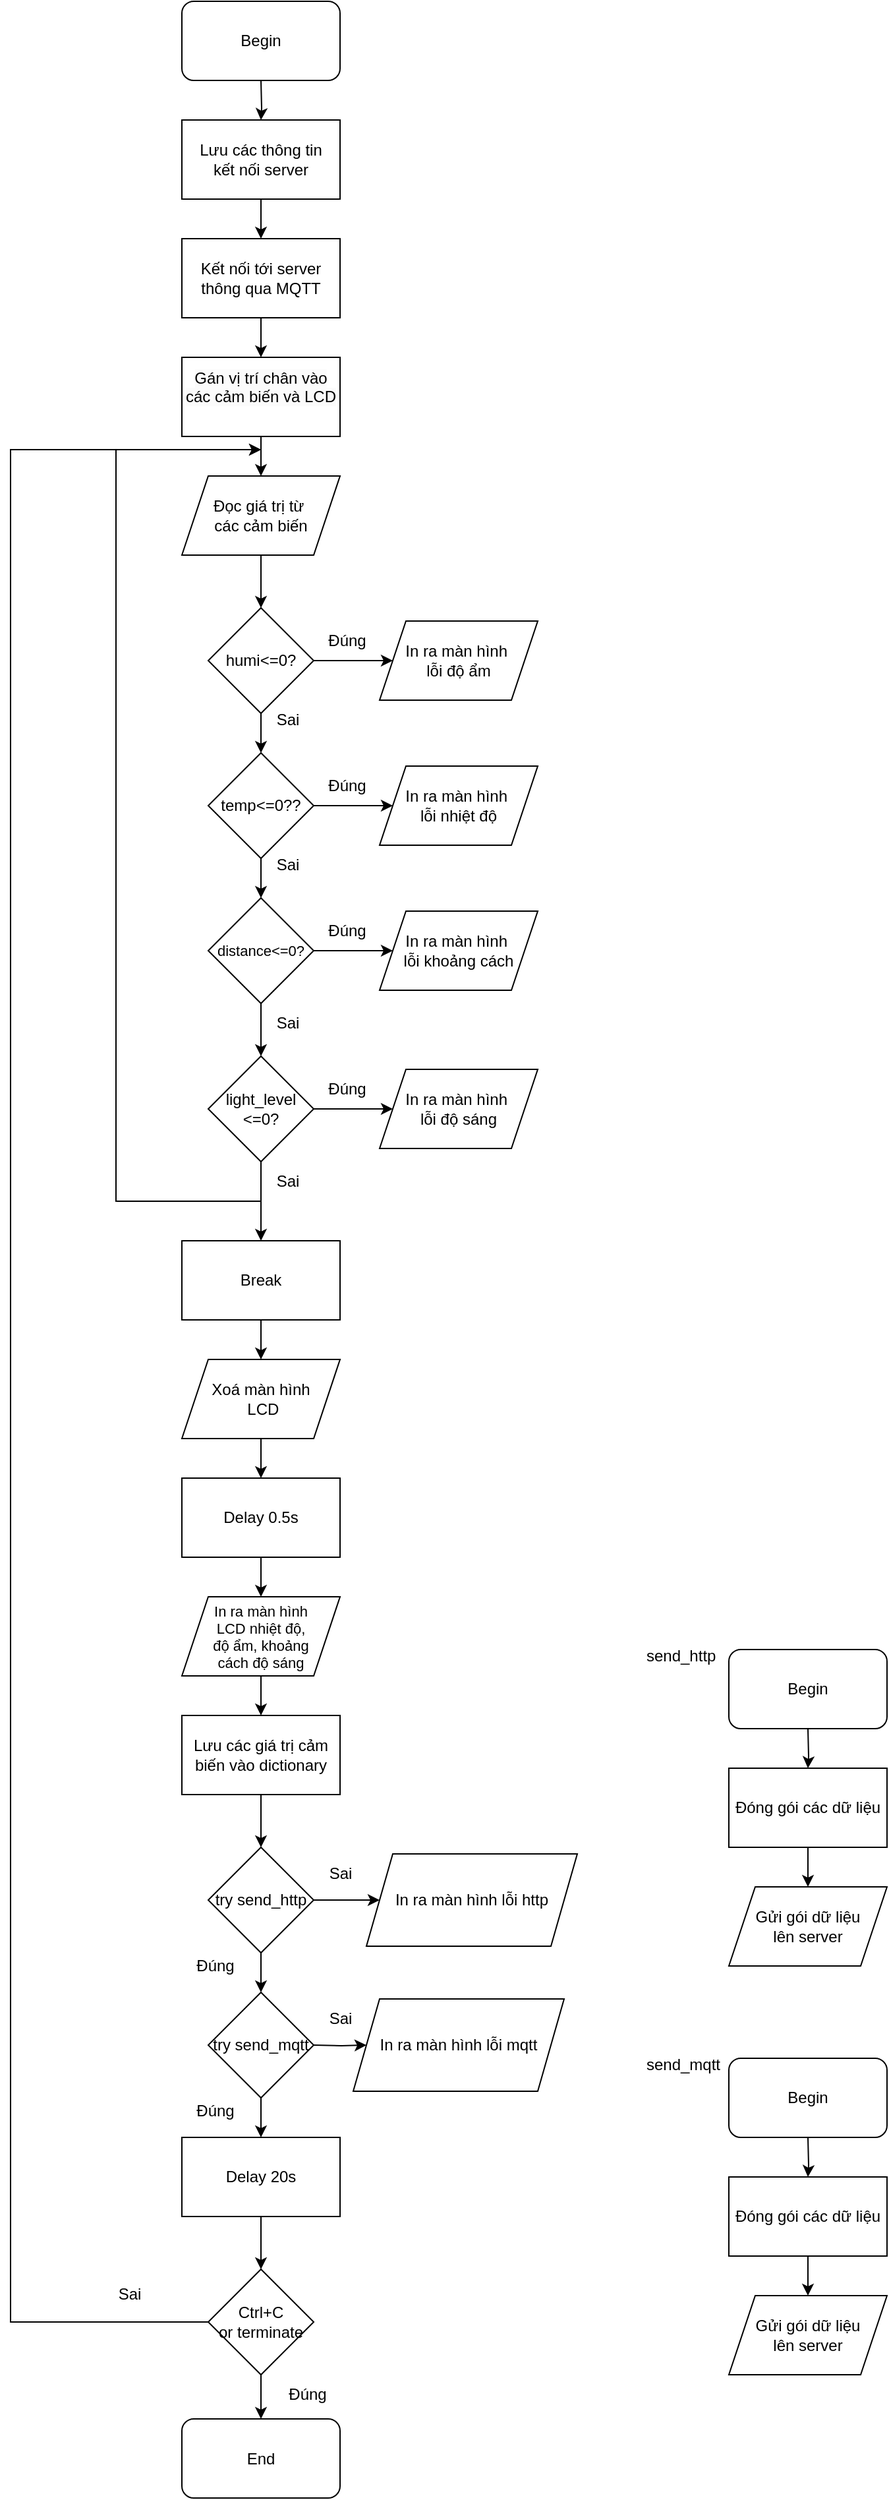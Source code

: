 <mxfile version="21.7.5" type="device">
  <diagram id="C5RBs43oDa-KdzZeNtuy" name="Page-1">
    <mxGraphModel dx="1381" dy="808" grid="1" gridSize="10" guides="1" tooltips="1" connect="1" arrows="1" fold="1" page="1" pageScale="1" pageWidth="827" pageHeight="1169" math="0" shadow="0">
      <root>
        <mxCell id="WIyWlLk6GJQsqaUBKTNV-0" />
        <mxCell id="WIyWlLk6GJQsqaUBKTNV-1" parent="WIyWlLk6GJQsqaUBKTNV-0" />
        <mxCell id="1WxUAbwwoIR5ukUB5O0--5" value="&#xa;&lt;span style=&quot;color: rgb(0, 0, 0); font-family: Helvetica; font-size: 12px; font-style: normal; font-variant-ligatures: normal; font-variant-caps: normal; font-weight: 400; letter-spacing: normal; orphans: 2; text-align: center; text-indent: 0px; text-transform: none; widows: 2; word-spacing: 0px; -webkit-text-stroke-width: 0px; white-space: normal; background-color: rgb(251, 251, 251); text-decoration-thickness: initial; text-decoration-style: initial; text-decoration-color: initial; display: inline !important; float: none;&quot;&gt;Gán vị trí chân vào các cảm biến và LCD&lt;/span&gt;&#xa;&#xa;" style="rounded=0;whiteSpace=wrap;html=1;" parent="WIyWlLk6GJQsqaUBKTNV-1" vertex="1">
          <mxGeometry x="250" y="300" width="120" height="60" as="geometry" />
        </mxCell>
        <mxCell id="1Kg0y6q0fFG1aNWEQ2B7-90" value="" style="edgeStyle=orthogonalEdgeStyle;rounded=0;orthogonalLoop=1;jettySize=auto;html=1;" parent="WIyWlLk6GJQsqaUBKTNV-1" source="1WxUAbwwoIR5ukUB5O0--7" target="1Kg0y6q0fFG1aNWEQ2B7-89" edge="1">
          <mxGeometry relative="1" as="geometry" />
        </mxCell>
        <mxCell id="1WxUAbwwoIR5ukUB5O0--7" value="Lưu các thông tin&lt;div&gt;kết&amp;nbsp;&lt;span style=&quot;background-color: initial;&quot;&gt;nối server&lt;/span&gt;&lt;/div&gt;" style="rounded=0;whiteSpace=wrap;html=1;" parent="WIyWlLk6GJQsqaUBKTNV-1" vertex="1">
          <mxGeometry x="250" y="120" width="120" height="60" as="geometry" />
        </mxCell>
        <mxCell id="1WxUAbwwoIR5ukUB5O0--11" value="" style="edgeStyle=orthogonalEdgeStyle;rounded=0;orthogonalLoop=1;jettySize=auto;html=1;" parent="WIyWlLk6GJQsqaUBKTNV-1" target="1WxUAbwwoIR5ukUB5O0--7" edge="1">
          <mxGeometry relative="1" as="geometry">
            <mxPoint x="310" y="90" as="sourcePoint" />
          </mxGeometry>
        </mxCell>
        <mxCell id="1Kg0y6q0fFG1aNWEQ2B7-3" value="Begin" style="rounded=1;whiteSpace=wrap;html=1;" parent="WIyWlLk6GJQsqaUBKTNV-1" vertex="1">
          <mxGeometry x="250" y="30" width="120" height="60" as="geometry" />
        </mxCell>
        <mxCell id="1Kg0y6q0fFG1aNWEQ2B7-76" value="" style="edgeStyle=orthogonalEdgeStyle;rounded=0;orthogonalLoop=1;jettySize=auto;html=1;" parent="WIyWlLk6GJQsqaUBKTNV-1" source="1Kg0y6q0fFG1aNWEQ2B7-71" target="1Kg0y6q0fFG1aNWEQ2B7-75" edge="1">
          <mxGeometry relative="1" as="geometry" />
        </mxCell>
        <mxCell id="1Kg0y6q0fFG1aNWEQ2B7-71" value="Đóng gói các dữ liệu" style="rounded=0;whiteSpace=wrap;html=1;" parent="WIyWlLk6GJQsqaUBKTNV-1" vertex="1">
          <mxGeometry x="665" y="1370" width="120" height="60" as="geometry" />
        </mxCell>
        <mxCell id="1Kg0y6q0fFG1aNWEQ2B7-72" value="" style="edgeStyle=orthogonalEdgeStyle;rounded=0;orthogonalLoop=1;jettySize=auto;html=1;" parent="WIyWlLk6GJQsqaUBKTNV-1" target="1Kg0y6q0fFG1aNWEQ2B7-71" edge="1">
          <mxGeometry relative="1" as="geometry">
            <mxPoint x="725" y="1340" as="sourcePoint" />
          </mxGeometry>
        </mxCell>
        <mxCell id="1Kg0y6q0fFG1aNWEQ2B7-73" value="Begin" style="rounded=1;whiteSpace=wrap;html=1;" parent="WIyWlLk6GJQsqaUBKTNV-1" vertex="1">
          <mxGeometry x="665" y="1280" width="120" height="60" as="geometry" />
        </mxCell>
        <mxCell id="1Kg0y6q0fFG1aNWEQ2B7-74" value="send_http&amp;nbsp;" style="text;html=1;align=center;verticalAlign=middle;resizable=0;points=[];autosize=1;strokeColor=none;fillColor=none;" parent="WIyWlLk6GJQsqaUBKTNV-1" vertex="1">
          <mxGeometry x="590" y="1270" width="80" height="30" as="geometry" />
        </mxCell>
        <mxCell id="1Kg0y6q0fFG1aNWEQ2B7-75" value="Gửi gói dữ liệu&lt;div&gt;lên server&lt;/div&gt;" style="shape=parallelogram;perimeter=parallelogramPerimeter;whiteSpace=wrap;html=1;fixedSize=1;" parent="WIyWlLk6GJQsqaUBKTNV-1" vertex="1">
          <mxGeometry x="665" y="1460" width="120" height="60" as="geometry" />
        </mxCell>
        <mxCell id="1Kg0y6q0fFG1aNWEQ2B7-83" value="" style="edgeStyle=orthogonalEdgeStyle;rounded=0;orthogonalLoop=1;jettySize=auto;html=1;" parent="WIyWlLk6GJQsqaUBKTNV-1" source="1Kg0y6q0fFG1aNWEQ2B7-84" target="1Kg0y6q0fFG1aNWEQ2B7-88" edge="1">
          <mxGeometry relative="1" as="geometry" />
        </mxCell>
        <mxCell id="1Kg0y6q0fFG1aNWEQ2B7-84" value="Đóng gói các dữ liệu" style="rounded=0;whiteSpace=wrap;html=1;" parent="WIyWlLk6GJQsqaUBKTNV-1" vertex="1">
          <mxGeometry x="665" y="1680" width="120" height="60" as="geometry" />
        </mxCell>
        <mxCell id="1Kg0y6q0fFG1aNWEQ2B7-85" value="" style="edgeStyle=orthogonalEdgeStyle;rounded=0;orthogonalLoop=1;jettySize=auto;html=1;" parent="WIyWlLk6GJQsqaUBKTNV-1" target="1Kg0y6q0fFG1aNWEQ2B7-84" edge="1">
          <mxGeometry relative="1" as="geometry">
            <mxPoint x="725" y="1650" as="sourcePoint" />
          </mxGeometry>
        </mxCell>
        <mxCell id="1Kg0y6q0fFG1aNWEQ2B7-86" value="Begin" style="rounded=1;whiteSpace=wrap;html=1;" parent="WIyWlLk6GJQsqaUBKTNV-1" vertex="1">
          <mxGeometry x="665" y="1590" width="120" height="60" as="geometry" />
        </mxCell>
        <mxCell id="1Kg0y6q0fFG1aNWEQ2B7-87" value="send_mqtt" style="text;html=1;align=center;verticalAlign=middle;resizable=0;points=[];autosize=1;strokeColor=none;fillColor=none;" parent="WIyWlLk6GJQsqaUBKTNV-1" vertex="1">
          <mxGeometry x="590" y="1580" width="80" height="30" as="geometry" />
        </mxCell>
        <mxCell id="1Kg0y6q0fFG1aNWEQ2B7-88" value="Gửi gói dữ liệu&lt;div&gt;lên server&lt;/div&gt;" style="shape=parallelogram;perimeter=parallelogramPerimeter;whiteSpace=wrap;html=1;fixedSize=1;" parent="WIyWlLk6GJQsqaUBKTNV-1" vertex="1">
          <mxGeometry x="665" y="1770" width="120" height="60" as="geometry" />
        </mxCell>
        <mxCell id="1Kg0y6q0fFG1aNWEQ2B7-92" value="" style="edgeStyle=orthogonalEdgeStyle;rounded=0;orthogonalLoop=1;jettySize=auto;html=1;" parent="WIyWlLk6GJQsqaUBKTNV-1" source="1Kg0y6q0fFG1aNWEQ2B7-89" target="1WxUAbwwoIR5ukUB5O0--5" edge="1">
          <mxGeometry relative="1" as="geometry" />
        </mxCell>
        <mxCell id="1Kg0y6q0fFG1aNWEQ2B7-89" value="Kết nối tới server&lt;div&gt;thông qua MQTT&lt;/div&gt;" style="rounded=0;whiteSpace=wrap;html=1;" parent="WIyWlLk6GJQsqaUBKTNV-1" vertex="1">
          <mxGeometry x="250" y="210" width="120" height="60" as="geometry" />
        </mxCell>
        <mxCell id="1Kg0y6q0fFG1aNWEQ2B7-93" value="" style="edgeStyle=orthogonalEdgeStyle;rounded=0;orthogonalLoop=1;jettySize=auto;html=1;" parent="WIyWlLk6GJQsqaUBKTNV-1" edge="1">
          <mxGeometry relative="1" as="geometry">
            <mxPoint x="310" y="390" as="targetPoint" />
            <mxPoint x="310" y="360" as="sourcePoint" />
          </mxGeometry>
        </mxCell>
        <mxCell id="1Kg0y6q0fFG1aNWEQ2B7-94" value="" style="edgeStyle=orthogonalEdgeStyle;rounded=0;orthogonalLoop=1;jettySize=auto;html=1;" parent="WIyWlLk6GJQsqaUBKTNV-1" source="1Kg0y6q0fFG1aNWEQ2B7-95" edge="1">
          <mxGeometry relative="1" as="geometry">
            <mxPoint x="310" y="490" as="targetPoint" />
          </mxGeometry>
        </mxCell>
        <mxCell id="1Kg0y6q0fFG1aNWEQ2B7-95" value="Đọc giá trị&amp;nbsp;&lt;span style=&quot;background-color: initial;&quot;&gt;từ&amp;nbsp;&lt;/span&gt;&lt;div&gt;&lt;span style=&quot;background-color: initial;&quot;&gt;các cảm biến&lt;/span&gt;&lt;/div&gt;" style="shape=parallelogram;perimeter=parallelogramPerimeter;whiteSpace=wrap;html=1;fixedSize=1;" parent="WIyWlLk6GJQsqaUBKTNV-1" vertex="1">
          <mxGeometry x="250" y="390" width="120" height="60" as="geometry" />
        </mxCell>
        <mxCell id="1Kg0y6q0fFG1aNWEQ2B7-96" value="" style="edgeStyle=orthogonalEdgeStyle;rounded=0;orthogonalLoop=1;jettySize=auto;html=1;" parent="WIyWlLk6GJQsqaUBKTNV-1" source="1Kg0y6q0fFG1aNWEQ2B7-97" target="1Kg0y6q0fFG1aNWEQ2B7-139" edge="1">
          <mxGeometry relative="1" as="geometry" />
        </mxCell>
        <mxCell id="1Kg0y6q0fFG1aNWEQ2B7-97" value="Delay 20s" style="rounded=0;whiteSpace=wrap;html=1;" parent="WIyWlLk6GJQsqaUBKTNV-1" vertex="1">
          <mxGeometry x="250" y="1650" width="120" height="60" as="geometry" />
        </mxCell>
        <mxCell id="1Kg0y6q0fFG1aNWEQ2B7-98" value="End" style="rounded=1;whiteSpace=wrap;html=1;" parent="WIyWlLk6GJQsqaUBKTNV-1" vertex="1">
          <mxGeometry x="250" y="1863.5" width="120" height="60" as="geometry" />
        </mxCell>
        <mxCell id="1Kg0y6q0fFG1aNWEQ2B7-99" value="" style="edgeStyle=orthogonalEdgeStyle;rounded=0;orthogonalLoop=1;jettySize=auto;html=1;" parent="WIyWlLk6GJQsqaUBKTNV-1" source="1Kg0y6q0fFG1aNWEQ2B7-100" target="1Kg0y6q0fFG1aNWEQ2B7-109" edge="1">
          <mxGeometry relative="1" as="geometry" />
        </mxCell>
        <mxCell id="1Kg0y6q0fFG1aNWEQ2B7-100" value="&lt;p style=&quot;line-height: 120%;&quot;&gt;&lt;font style=&quot;font-size: 11px;&quot;&gt;distance&amp;lt;=0?&lt;/font&gt;&lt;/p&gt;" style="rhombus;whiteSpace=wrap;html=1;" parent="WIyWlLk6GJQsqaUBKTNV-1" vertex="1">
          <mxGeometry x="270" y="710" width="80" height="80" as="geometry" />
        </mxCell>
        <mxCell id="1Kg0y6q0fFG1aNWEQ2B7-101" value="" style="edgeStyle=orthogonalEdgeStyle;rounded=0;orthogonalLoop=1;jettySize=auto;html=1;" parent="WIyWlLk6GJQsqaUBKTNV-1" source="1Kg0y6q0fFG1aNWEQ2B7-102" target="1Kg0y6q0fFG1aNWEQ2B7-104" edge="1">
          <mxGeometry relative="1" as="geometry" />
        </mxCell>
        <mxCell id="1Kg0y6q0fFG1aNWEQ2B7-102" value="humi&amp;lt;=0?" style="rhombus;whiteSpace=wrap;html=1;" parent="WIyWlLk6GJQsqaUBKTNV-1" vertex="1">
          <mxGeometry x="270" y="490" width="80" height="80" as="geometry" />
        </mxCell>
        <mxCell id="1Kg0y6q0fFG1aNWEQ2B7-103" value="" style="edgeStyle=orthogonalEdgeStyle;rounded=0;orthogonalLoop=1;jettySize=auto;html=1;" parent="WIyWlLk6GJQsqaUBKTNV-1" source="1Kg0y6q0fFG1aNWEQ2B7-104" target="1Kg0y6q0fFG1aNWEQ2B7-100" edge="1">
          <mxGeometry relative="1" as="geometry" />
        </mxCell>
        <mxCell id="1Kg0y6q0fFG1aNWEQ2B7-104" value="temp&amp;lt;=0??" style="rhombus;whiteSpace=wrap;html=1;" parent="WIyWlLk6GJQsqaUBKTNV-1" vertex="1">
          <mxGeometry x="270" y="600" width="80" height="80" as="geometry" />
        </mxCell>
        <mxCell id="1Kg0y6q0fFG1aNWEQ2B7-105" value="" style="edgeStyle=orthogonalEdgeStyle;rounded=0;orthogonalLoop=1;jettySize=auto;html=1;" parent="WIyWlLk6GJQsqaUBKTNV-1" source="1Kg0y6q0fFG1aNWEQ2B7-106" target="1Kg0y6q0fFG1aNWEQ2B7-131" edge="1">
          <mxGeometry relative="1" as="geometry" />
        </mxCell>
        <mxCell id="1Kg0y6q0fFG1aNWEQ2B7-106" value="Delay 0.5s" style="rounded=0;whiteSpace=wrap;html=1;" parent="WIyWlLk6GJQsqaUBKTNV-1" vertex="1">
          <mxGeometry x="250" y="1150" width="120" height="60" as="geometry" />
        </mxCell>
        <mxCell id="1Kg0y6q0fFG1aNWEQ2B7-107" value="" style="edgeStyle=orthogonalEdgeStyle;rounded=0;orthogonalLoop=1;jettySize=auto;html=1;" parent="WIyWlLk6GJQsqaUBKTNV-1" source="1Kg0y6q0fFG1aNWEQ2B7-109" target="1Kg0y6q0fFG1aNWEQ2B7-111" edge="1">
          <mxGeometry relative="1" as="geometry">
            <Array as="points">
              <mxPoint x="310" y="940" />
              <mxPoint x="310" y="940" />
            </Array>
          </mxGeometry>
        </mxCell>
        <mxCell id="1Kg0y6q0fFG1aNWEQ2B7-108" value="" style="edgeStyle=orthogonalEdgeStyle;rounded=0;orthogonalLoop=1;jettySize=auto;html=1;" parent="WIyWlLk6GJQsqaUBKTNV-1" source="1Kg0y6q0fFG1aNWEQ2B7-109" edge="1">
          <mxGeometry relative="1" as="geometry">
            <mxPoint x="410.0" y="870" as="targetPoint" />
          </mxGeometry>
        </mxCell>
        <mxCell id="1Kg0y6q0fFG1aNWEQ2B7-109" value="light_level&lt;div&gt;&amp;lt;=0?&lt;/div&gt;" style="rhombus;whiteSpace=wrap;html=1;" parent="WIyWlLk6GJQsqaUBKTNV-1" vertex="1">
          <mxGeometry x="270" y="830" width="80" height="80" as="geometry" />
        </mxCell>
        <mxCell id="1Kg0y6q0fFG1aNWEQ2B7-110" value="" style="edgeStyle=orthogonalEdgeStyle;rounded=0;orthogonalLoop=1;jettySize=auto;html=1;" parent="WIyWlLk6GJQsqaUBKTNV-1" source="1Kg0y6q0fFG1aNWEQ2B7-111" target="1Kg0y6q0fFG1aNWEQ2B7-129" edge="1">
          <mxGeometry relative="1" as="geometry" />
        </mxCell>
        <mxCell id="1Kg0y6q0fFG1aNWEQ2B7-111" value="Break" style="rounded=0;whiteSpace=wrap;html=1;" parent="WIyWlLk6GJQsqaUBKTNV-1" vertex="1">
          <mxGeometry x="250" y="970" width="120" height="60" as="geometry" />
        </mxCell>
        <mxCell id="1Kg0y6q0fFG1aNWEQ2B7-112" value="" style="endArrow=classic;html=1;rounded=0;" parent="WIyWlLk6GJQsqaUBKTNV-1" edge="1">
          <mxGeometry width="50" height="50" relative="1" as="geometry">
            <mxPoint x="310" y="940" as="sourcePoint" />
            <mxPoint x="310" y="370" as="targetPoint" />
            <Array as="points">
              <mxPoint x="200" y="940" />
              <mxPoint x="200" y="370" />
            </Array>
          </mxGeometry>
        </mxCell>
        <mxCell id="1Kg0y6q0fFG1aNWEQ2B7-113" value="Sai" style="text;html=1;align=center;verticalAlign=middle;resizable=0;points=[];autosize=1;strokeColor=none;fillColor=none;" parent="WIyWlLk6GJQsqaUBKTNV-1" vertex="1">
          <mxGeometry x="310" y="910" width="40" height="30" as="geometry" />
        </mxCell>
        <mxCell id="1Kg0y6q0fFG1aNWEQ2B7-114" value="Đúng" style="text;html=1;align=center;verticalAlign=middle;resizable=0;points=[];autosize=1;strokeColor=none;fillColor=none;" parent="WIyWlLk6GJQsqaUBKTNV-1" vertex="1">
          <mxGeometry x="350" y="840" width="50" height="30" as="geometry" />
        </mxCell>
        <mxCell id="1Kg0y6q0fFG1aNWEQ2B7-115" value="" style="edgeStyle=orthogonalEdgeStyle;rounded=0;orthogonalLoop=1;jettySize=auto;html=1;" parent="WIyWlLk6GJQsqaUBKTNV-1" edge="1">
          <mxGeometry relative="1" as="geometry">
            <mxPoint x="350" y="750" as="sourcePoint" />
            <mxPoint x="410.0" y="750" as="targetPoint" />
          </mxGeometry>
        </mxCell>
        <mxCell id="1Kg0y6q0fFG1aNWEQ2B7-116" value="Đúng" style="text;html=1;align=center;verticalAlign=middle;resizable=0;points=[];autosize=1;strokeColor=none;fillColor=none;" parent="WIyWlLk6GJQsqaUBKTNV-1" vertex="1">
          <mxGeometry x="350" y="720" width="50" height="30" as="geometry" />
        </mxCell>
        <mxCell id="1Kg0y6q0fFG1aNWEQ2B7-117" value="" style="edgeStyle=orthogonalEdgeStyle;rounded=0;orthogonalLoop=1;jettySize=auto;html=1;" parent="WIyWlLk6GJQsqaUBKTNV-1" edge="1">
          <mxGeometry relative="1" as="geometry">
            <mxPoint x="350" y="640" as="sourcePoint" />
            <mxPoint x="410.0" y="640" as="targetPoint" />
          </mxGeometry>
        </mxCell>
        <mxCell id="1Kg0y6q0fFG1aNWEQ2B7-118" value="Đúng" style="text;html=1;align=center;verticalAlign=middle;resizable=0;points=[];autosize=1;strokeColor=none;fillColor=none;" parent="WIyWlLk6GJQsqaUBKTNV-1" vertex="1">
          <mxGeometry x="350" y="610" width="50" height="30" as="geometry" />
        </mxCell>
        <mxCell id="1Kg0y6q0fFG1aNWEQ2B7-119" value="" style="edgeStyle=orthogonalEdgeStyle;rounded=0;orthogonalLoop=1;jettySize=auto;html=1;" parent="WIyWlLk6GJQsqaUBKTNV-1" edge="1">
          <mxGeometry relative="1" as="geometry">
            <mxPoint x="350" y="530" as="sourcePoint" />
            <mxPoint x="410.0" y="530" as="targetPoint" />
          </mxGeometry>
        </mxCell>
        <mxCell id="1Kg0y6q0fFG1aNWEQ2B7-120" value="Đúng" style="text;html=1;align=center;verticalAlign=middle;resizable=0;points=[];autosize=1;strokeColor=none;fillColor=none;" parent="WIyWlLk6GJQsqaUBKTNV-1" vertex="1">
          <mxGeometry x="350" y="500" width="50" height="30" as="geometry" />
        </mxCell>
        <mxCell id="1Kg0y6q0fFG1aNWEQ2B7-121" value="Sai" style="text;html=1;align=center;verticalAlign=middle;resizable=0;points=[];autosize=1;strokeColor=none;fillColor=none;" parent="WIyWlLk6GJQsqaUBKTNV-1" vertex="1">
          <mxGeometry x="310" y="560" width="40" height="30" as="geometry" />
        </mxCell>
        <mxCell id="1Kg0y6q0fFG1aNWEQ2B7-122" value="Sai" style="text;html=1;align=center;verticalAlign=middle;resizable=0;points=[];autosize=1;strokeColor=none;fillColor=none;" parent="WIyWlLk6GJQsqaUBKTNV-1" vertex="1">
          <mxGeometry x="310" y="670" width="40" height="30" as="geometry" />
        </mxCell>
        <mxCell id="1Kg0y6q0fFG1aNWEQ2B7-123" value="Sai" style="text;html=1;align=center;verticalAlign=middle;resizable=0;points=[];autosize=1;strokeColor=none;fillColor=none;" parent="WIyWlLk6GJQsqaUBKTNV-1" vertex="1">
          <mxGeometry x="310" y="790" width="40" height="30" as="geometry" />
        </mxCell>
        <mxCell id="1Kg0y6q0fFG1aNWEQ2B7-124" value="In ra màn hình&amp;nbsp;&lt;div&gt;lỗi độ ẩm&lt;/div&gt;" style="shape=parallelogram;perimeter=parallelogramPerimeter;whiteSpace=wrap;html=1;fixedSize=1;" parent="WIyWlLk6GJQsqaUBKTNV-1" vertex="1">
          <mxGeometry x="400" y="500" width="120" height="60" as="geometry" />
        </mxCell>
        <mxCell id="1Kg0y6q0fFG1aNWEQ2B7-125" value="In ra màn hình&amp;nbsp;&lt;div&gt;lỗi độ sáng&lt;/div&gt;" style="shape=parallelogram;perimeter=parallelogramPerimeter;whiteSpace=wrap;html=1;fixedSize=1;" parent="WIyWlLk6GJQsqaUBKTNV-1" vertex="1">
          <mxGeometry x="400" y="840" width="120" height="60" as="geometry" />
        </mxCell>
        <mxCell id="1Kg0y6q0fFG1aNWEQ2B7-126" value="In ra màn hình&amp;nbsp;&lt;div&gt;lỗi nhiệt độ&lt;/div&gt;" style="shape=parallelogram;perimeter=parallelogramPerimeter;whiteSpace=wrap;html=1;fixedSize=1;" parent="WIyWlLk6GJQsqaUBKTNV-1" vertex="1">
          <mxGeometry x="400" y="610" width="120" height="60" as="geometry" />
        </mxCell>
        <mxCell id="1Kg0y6q0fFG1aNWEQ2B7-127" value="In ra màn hình&amp;nbsp;&lt;div&gt;lỗi khoảng cách&lt;/div&gt;" style="shape=parallelogram;perimeter=parallelogramPerimeter;whiteSpace=wrap;html=1;fixedSize=1;" parent="WIyWlLk6GJQsqaUBKTNV-1" vertex="1">
          <mxGeometry x="400" y="720" width="120" height="60" as="geometry" />
        </mxCell>
        <mxCell id="1Kg0y6q0fFG1aNWEQ2B7-128" value="" style="edgeStyle=orthogonalEdgeStyle;rounded=0;orthogonalLoop=1;jettySize=auto;html=1;" parent="WIyWlLk6GJQsqaUBKTNV-1" source="1Kg0y6q0fFG1aNWEQ2B7-129" target="1Kg0y6q0fFG1aNWEQ2B7-106" edge="1">
          <mxGeometry relative="1" as="geometry" />
        </mxCell>
        <mxCell id="1Kg0y6q0fFG1aNWEQ2B7-129" value="Xoá màn hình&lt;div&gt;&amp;nbsp;LCD&lt;/div&gt;" style="shape=parallelogram;perimeter=parallelogramPerimeter;whiteSpace=wrap;html=1;fixedSize=1;" parent="WIyWlLk6GJQsqaUBKTNV-1" vertex="1">
          <mxGeometry x="250" y="1060" width="120" height="60" as="geometry" />
        </mxCell>
        <mxCell id="1Kg0y6q0fFG1aNWEQ2B7-130" value="" style="edgeStyle=orthogonalEdgeStyle;rounded=0;orthogonalLoop=1;jettySize=auto;html=1;" parent="WIyWlLk6GJQsqaUBKTNV-1" source="1Kg0y6q0fFG1aNWEQ2B7-131" target="1Kg0y6q0fFG1aNWEQ2B7-133" edge="1">
          <mxGeometry relative="1" as="geometry" />
        </mxCell>
        <mxCell id="1Kg0y6q0fFG1aNWEQ2B7-131" value="&lt;font style=&quot;font-size: 11px;&quot;&gt;In ra màn hình&lt;/font&gt;&lt;div style=&quot;font-size: 11px;&quot;&gt;&lt;font style=&quot;font-size: 11px;&quot;&gt;LCD nhiệt độ,&lt;/font&gt;&lt;/div&gt;&lt;div style=&quot;font-size: 11px;&quot;&gt;&lt;font style=&quot;font-size: 11px;&quot;&gt;độ ẩm, khoảng&lt;/font&gt;&lt;/div&gt;&lt;div style=&quot;font-size: 11px;&quot;&gt;&lt;font style=&quot;font-size: 11px;&quot;&gt;cách&amp;nbsp;&lt;/font&gt;&lt;span style=&quot;background-color: initial;&quot;&gt;độ sáng&lt;/span&gt;&lt;/div&gt;" style="shape=parallelogram;perimeter=parallelogramPerimeter;whiteSpace=wrap;html=1;fixedSize=1;" parent="WIyWlLk6GJQsqaUBKTNV-1" vertex="1">
          <mxGeometry x="250" y="1240" width="120" height="60" as="geometry" />
        </mxCell>
        <mxCell id="1Kg0y6q0fFG1aNWEQ2B7-132" value="" style="edgeStyle=orthogonalEdgeStyle;rounded=0;orthogonalLoop=1;jettySize=auto;html=1;" parent="WIyWlLk6GJQsqaUBKTNV-1" source="1Kg0y6q0fFG1aNWEQ2B7-133" edge="1">
          <mxGeometry relative="1" as="geometry">
            <mxPoint x="310" y="1430" as="targetPoint" />
          </mxGeometry>
        </mxCell>
        <mxCell id="1Kg0y6q0fFG1aNWEQ2B7-133" value="Lưu các giá trị cảm&lt;div&gt;biến vào dictionary&lt;/div&gt;" style="whiteSpace=wrap;html=1;" parent="WIyWlLk6GJQsqaUBKTNV-1" vertex="1">
          <mxGeometry x="250" y="1330" width="120" height="60" as="geometry" />
        </mxCell>
        <mxCell id="1Kg0y6q0fFG1aNWEQ2B7-134" value="" style="edgeStyle=orthogonalEdgeStyle;rounded=0;orthogonalLoop=1;jettySize=auto;html=1;" parent="WIyWlLk6GJQsqaUBKTNV-1" source="1Kg0y6q0fFG1aNWEQ2B7-135" target="1Kg0y6q0fFG1aNWEQ2B7-137" edge="1">
          <mxGeometry relative="1" as="geometry" />
        </mxCell>
        <mxCell id="kFfIAct_AaUFbsL4x-Hx-2" value="" style="edgeStyle=orthogonalEdgeStyle;rounded=0;orthogonalLoop=1;jettySize=auto;html=1;" edge="1" parent="WIyWlLk6GJQsqaUBKTNV-1" source="1Kg0y6q0fFG1aNWEQ2B7-135" target="kFfIAct_AaUFbsL4x-Hx-3">
          <mxGeometry relative="1" as="geometry">
            <mxPoint x="410.0" y="1470" as="targetPoint" />
          </mxGeometry>
        </mxCell>
        <mxCell id="1Kg0y6q0fFG1aNWEQ2B7-135" value="try send_http" style="rhombus;whiteSpace=wrap;html=1;" parent="WIyWlLk6GJQsqaUBKTNV-1" vertex="1">
          <mxGeometry x="270" y="1430" width="80" height="80" as="geometry" />
        </mxCell>
        <mxCell id="1Kg0y6q0fFG1aNWEQ2B7-136" value="" style="edgeStyle=orthogonalEdgeStyle;rounded=0;orthogonalLoop=1;jettySize=auto;html=1;" parent="WIyWlLk6GJQsqaUBKTNV-1" source="1Kg0y6q0fFG1aNWEQ2B7-137" target="1Kg0y6q0fFG1aNWEQ2B7-97" edge="1">
          <mxGeometry relative="1" as="geometry" />
        </mxCell>
        <mxCell id="1Kg0y6q0fFG1aNWEQ2B7-137" value="try send_mqtt" style="rhombus;whiteSpace=wrap;html=1;" parent="WIyWlLk6GJQsqaUBKTNV-1" vertex="1">
          <mxGeometry x="270" y="1540" width="80" height="80" as="geometry" />
        </mxCell>
        <mxCell id="1Kg0y6q0fFG1aNWEQ2B7-138" value="" style="edgeStyle=orthogonalEdgeStyle;rounded=0;orthogonalLoop=1;jettySize=auto;html=1;" parent="WIyWlLk6GJQsqaUBKTNV-1" source="1Kg0y6q0fFG1aNWEQ2B7-139" target="1Kg0y6q0fFG1aNWEQ2B7-98" edge="1">
          <mxGeometry relative="1" as="geometry" />
        </mxCell>
        <mxCell id="1Kg0y6q0fFG1aNWEQ2B7-139" value="Ctrl+C&lt;div&gt;or terminate&lt;/div&gt;" style="rhombus;whiteSpace=wrap;html=1;" parent="WIyWlLk6GJQsqaUBKTNV-1" vertex="1">
          <mxGeometry x="270" y="1750" width="80" height="80" as="geometry" />
        </mxCell>
        <mxCell id="1Kg0y6q0fFG1aNWEQ2B7-140" value="" style="endArrow=classic;html=1;rounded=0;exitX=0;exitY=0.5;exitDx=0;exitDy=0;" parent="WIyWlLk6GJQsqaUBKTNV-1" edge="1">
          <mxGeometry width="50" height="50" relative="1" as="geometry">
            <mxPoint x="270" y="1790" as="sourcePoint" />
            <mxPoint x="310" y="370" as="targetPoint" />
            <Array as="points">
              <mxPoint x="120" y="1790" />
              <mxPoint x="120" y="370" />
            </Array>
          </mxGeometry>
        </mxCell>
        <mxCell id="kFfIAct_AaUFbsL4x-Hx-3" value="In ra màn hình lỗi http" style="shape=parallelogram;perimeter=parallelogramPerimeter;whiteSpace=wrap;html=1;fixedSize=1;" vertex="1" parent="WIyWlLk6GJQsqaUBKTNV-1">
          <mxGeometry x="390" y="1435" width="160" height="70" as="geometry" />
        </mxCell>
        <mxCell id="kFfIAct_AaUFbsL4x-Hx-4" value="" style="edgeStyle=orthogonalEdgeStyle;rounded=0;orthogonalLoop=1;jettySize=auto;html=1;" edge="1" parent="WIyWlLk6GJQsqaUBKTNV-1" target="kFfIAct_AaUFbsL4x-Hx-5">
          <mxGeometry relative="1" as="geometry">
            <mxPoint x="350" y="1580" as="sourcePoint" />
            <mxPoint x="410.0" y="1580" as="targetPoint" />
          </mxGeometry>
        </mxCell>
        <mxCell id="kFfIAct_AaUFbsL4x-Hx-5" value="In ra màn hình lỗi mqtt" style="shape=parallelogram;perimeter=parallelogramPerimeter;whiteSpace=wrap;html=1;fixedSize=1;" vertex="1" parent="WIyWlLk6GJQsqaUBKTNV-1">
          <mxGeometry x="380" y="1545" width="160" height="70" as="geometry" />
        </mxCell>
        <mxCell id="kFfIAct_AaUFbsL4x-Hx-6" value="Đúng" style="text;html=1;align=center;verticalAlign=middle;resizable=0;points=[];autosize=1;strokeColor=none;fillColor=none;" vertex="1" parent="WIyWlLk6GJQsqaUBKTNV-1">
          <mxGeometry x="250" y="1615" width="50" height="30" as="geometry" />
        </mxCell>
        <mxCell id="kFfIAct_AaUFbsL4x-Hx-7" value="Đúng" style="text;html=1;align=center;verticalAlign=middle;resizable=0;points=[];autosize=1;strokeColor=none;fillColor=none;" vertex="1" parent="WIyWlLk6GJQsqaUBKTNV-1">
          <mxGeometry x="250" y="1505" width="50" height="30" as="geometry" />
        </mxCell>
        <mxCell id="kFfIAct_AaUFbsL4x-Hx-8" value="Sai" style="text;html=1;align=center;verticalAlign=middle;resizable=0;points=[];autosize=1;strokeColor=none;fillColor=none;" vertex="1" parent="WIyWlLk6GJQsqaUBKTNV-1">
          <mxGeometry x="350" y="1435" width="40" height="30" as="geometry" />
        </mxCell>
        <mxCell id="kFfIAct_AaUFbsL4x-Hx-9" value="Sai" style="text;html=1;align=center;verticalAlign=middle;resizable=0;points=[];autosize=1;strokeColor=none;fillColor=none;" vertex="1" parent="WIyWlLk6GJQsqaUBKTNV-1">
          <mxGeometry x="350" y="1545" width="40" height="30" as="geometry" />
        </mxCell>
        <mxCell id="kFfIAct_AaUFbsL4x-Hx-10" value="Đúng" style="text;html=1;align=center;verticalAlign=middle;resizable=0;points=[];autosize=1;strokeColor=none;fillColor=none;" vertex="1" parent="WIyWlLk6GJQsqaUBKTNV-1">
          <mxGeometry x="320" y="1830" width="50" height="30" as="geometry" />
        </mxCell>
        <mxCell id="kFfIAct_AaUFbsL4x-Hx-11" value="Sai" style="text;html=1;align=center;verticalAlign=middle;resizable=0;points=[];autosize=1;strokeColor=none;fillColor=none;" vertex="1" parent="WIyWlLk6GJQsqaUBKTNV-1">
          <mxGeometry x="190" y="1754" width="40" height="30" as="geometry" />
        </mxCell>
      </root>
    </mxGraphModel>
  </diagram>
</mxfile>
